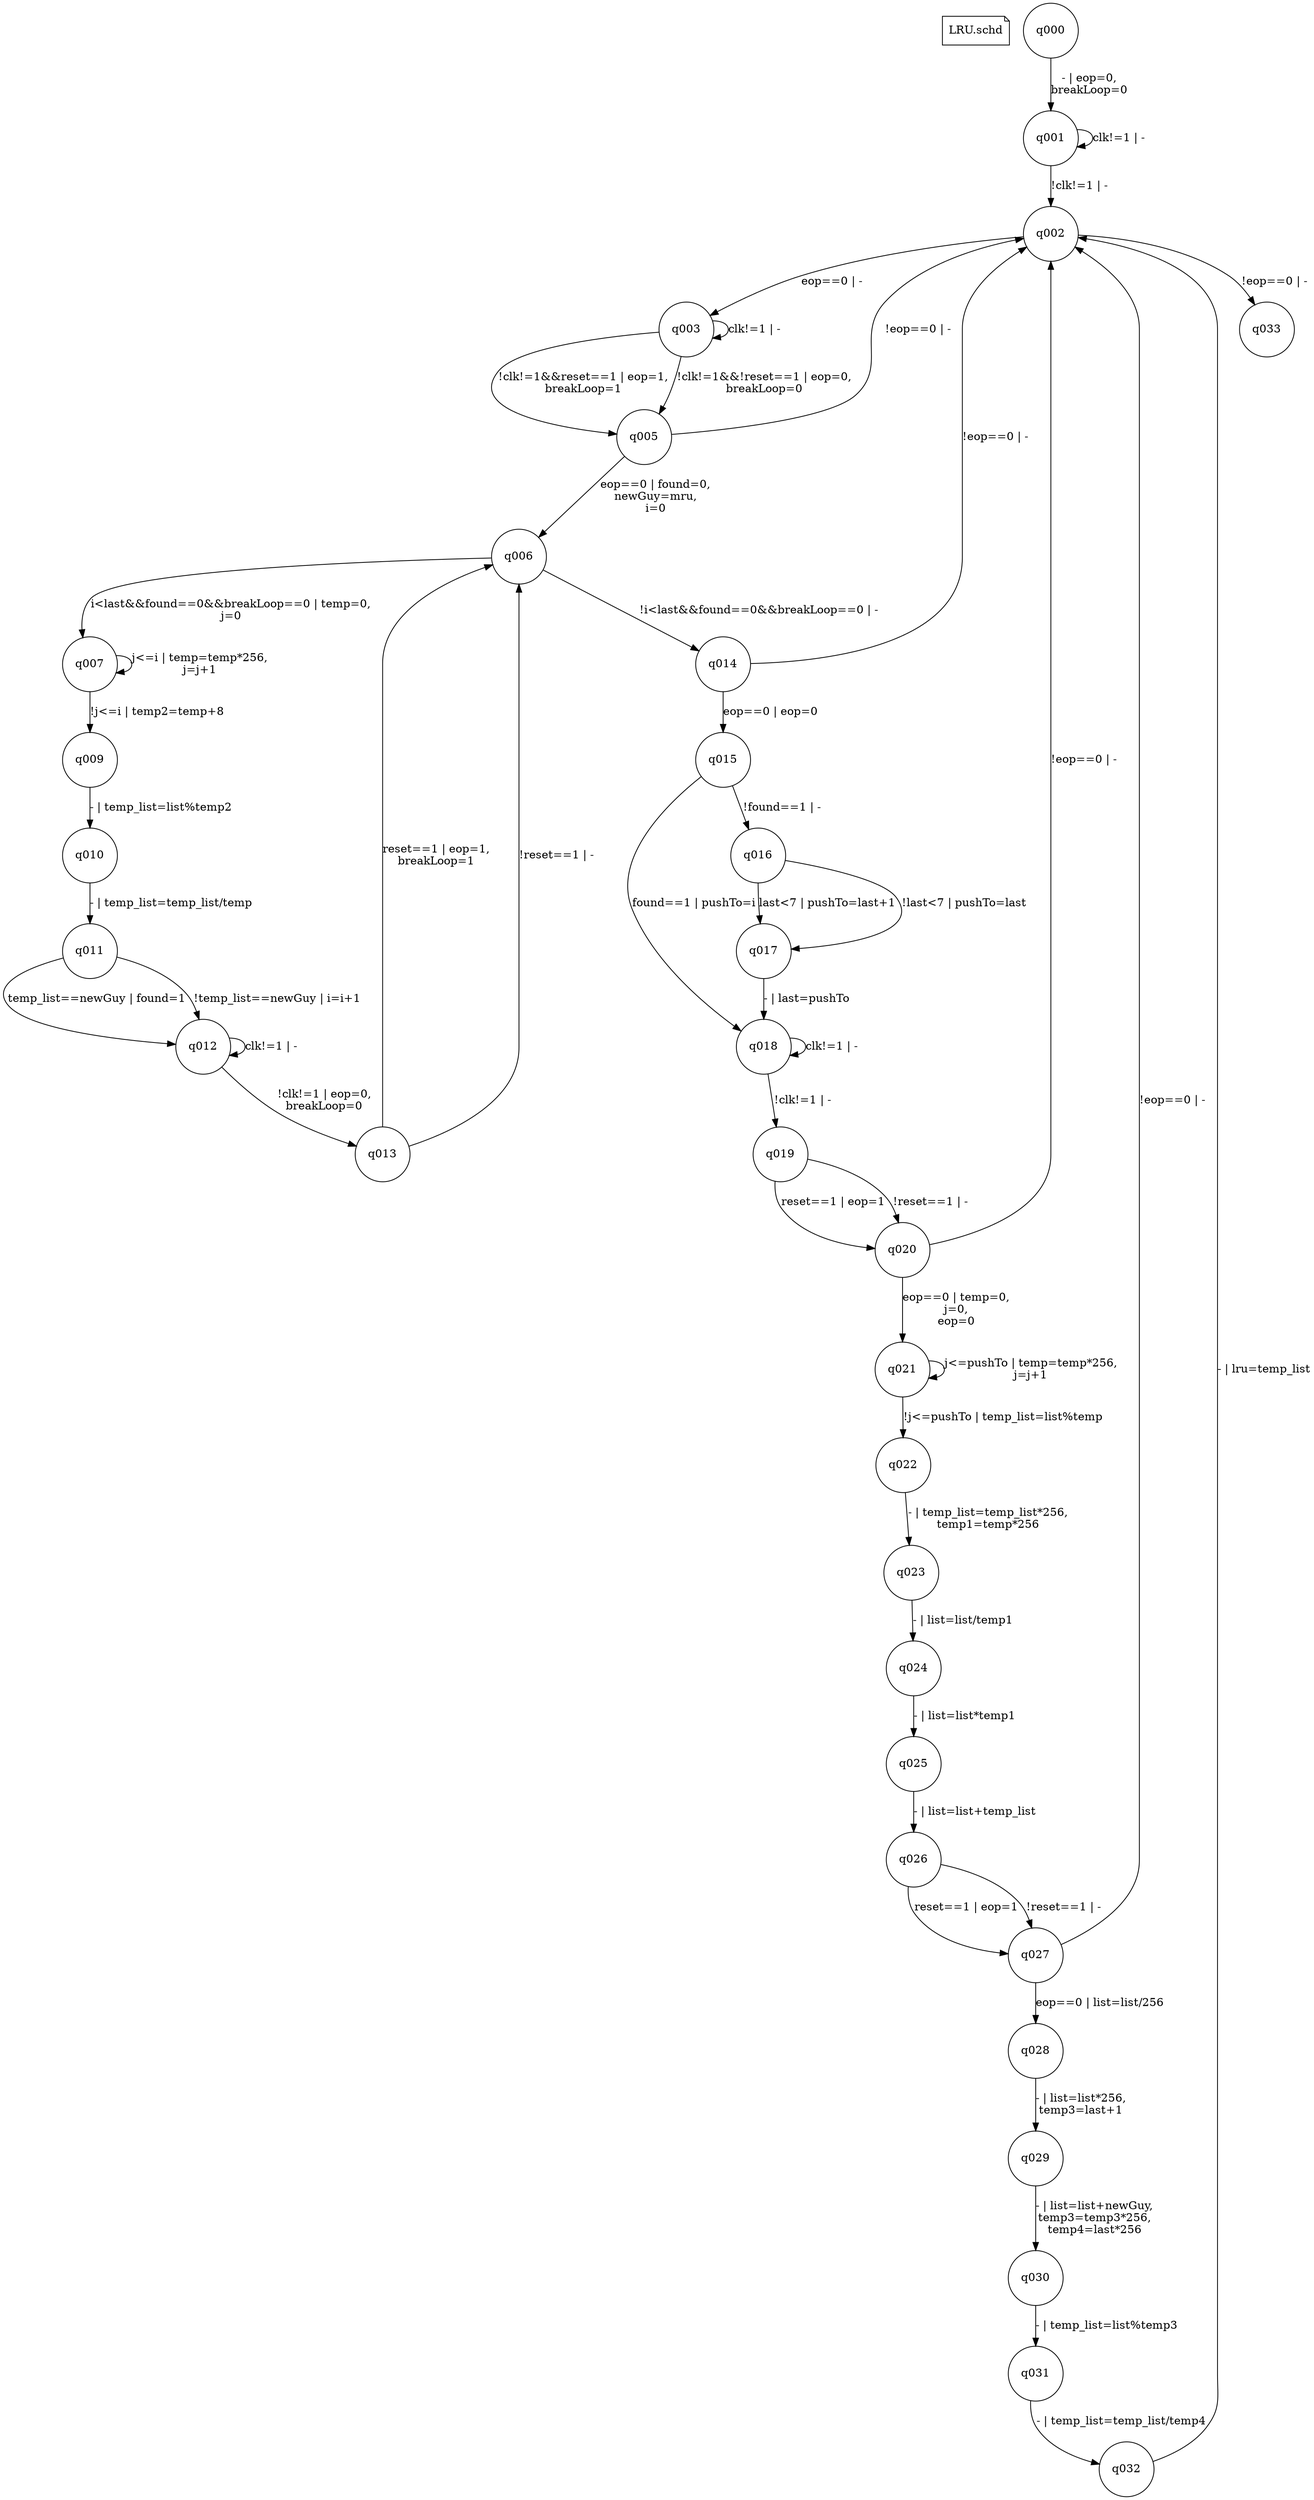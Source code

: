 digraph fsmdIndot {

"LRU.schd" [shape=note];
q000 [shape=circle];
q001 [shape=circle];
q000 -> q001 [label="- | eop=0,\nbreakLoop=0"];
q001 [shape=circle];
q001 [shape=circle];
q001 -> q001 [label="clk!=1 | -"];
q002 [shape=circle];
q001 -> q002 [label="!clk!=1 | -"];
q002 [shape=circle];
q003 [shape=circle];
q002 -> q003 [label="eop==0 | -"];
q033 [shape=circle];
q002 -> q033 [label="!eop==0 | -"];
q003 [shape=circle];
q003 [shape=circle];
q003 -> q003 [label="clk!=1 | -"];
q005 [shape=circle];
q003 -> q005 [label="!clk!=1&&reset==1 | eop=1,\nbreakLoop=1"];
q005 [shape=circle];
q003 -> q005 [label="!clk!=1&&!reset==1 | eop=0,\nbreakLoop=0"];
q005 [shape=circle];
q006 [shape=circle];
q005 -> q006 [label="eop==0 | found=0,\nnewGuy=mru,\ni=0"];
q002 [shape=circle];
q005 -> q002 [label="!eop==0 | -"];
q006 [shape=circle];
q007 [shape=circle];
q006 -> q007 [label="i<last&&found==0&&breakLoop==0 | temp=0,\nj=0"];
q014 [shape=circle];
q006 -> q014 [label="!i<last&&found==0&&breakLoop==0 | -"];
q007 [shape=circle];
q007 [shape=circle];
q007 -> q007 [label="j<=i | temp=temp*256,\nj=j+1"];
q009 [shape=circle];
q007 -> q009 [label="!j<=i | temp2=temp+8"];
q009 [shape=circle];
q010 [shape=circle];
q009 -> q010 [label="- | temp_list=list%temp2"];
q010 [shape=circle];
q011 [shape=circle];
q010 -> q011 [label="- | temp_list=temp_list/temp"];
q011 [shape=circle];
q012 [shape=circle];
q011 -> q012 [label="temp_list==newGuy | found=1"];
q012 [shape=circle];
q011 -> q012 [label="!temp_list==newGuy | i=i+1"];
q012 [shape=circle];
q012 [shape=circle];
q012 -> q012 [label="clk!=1 | -"];
q013 [shape=circle];
q012 -> q013 [label="!clk!=1 | eop=0,\nbreakLoop=0"];
q013 [shape=circle];
q006 [shape=circle];
q013 -> q006 [label="reset==1 | eop=1,\nbreakLoop=1"];
q006 [shape=circle];
q013 -> q006 [label="!reset==1 | -"];
q014 [shape=circle];
q015 [shape=circle];
q014 -> q015 [label="eop==0 | eop=0"];
q002 [shape=circle];
q014 -> q002 [label="!eop==0 | -"];
q015 [shape=circle];
q018 [shape=circle];
q015 -> q018 [label="found==1 | pushTo=i"];
q016 [shape=circle];
q015 -> q016 [label="!found==1 | -"];
q016 [shape=circle];
q017 [shape=circle];
q016 -> q017 [label="last<7 | pushTo=last+1"];
q017 [shape=circle];
q016 -> q017 [label="!last<7 | pushTo=last"];
q017 [shape=circle];
q018 [shape=circle];
q017 -> q018 [label="- | last=pushTo"];
q018 [shape=circle];
q018 [shape=circle];
q018 -> q018 [label="clk!=1 | -"];
q019 [shape=circle];
q018 -> q019 [label="!clk!=1 | -"];
q019 [shape=circle];
q020 [shape=circle];
q019 -> q020 [label="reset==1 | eop=1"];
q020 [shape=circle];
q019 -> q020 [label="!reset==1 | -"];
q020 [shape=circle];
q021 [shape=circle];
q020 -> q021 [label="eop==0 | temp=0,\nj=0,\neop=0"];
q002 [shape=circle];
q020 -> q002 [label="!eop==0 | -"];
q021 [shape=circle];
q021 [shape=circle];
q021 -> q021 [label="j<=pushTo | temp=temp*256,\nj=j+1"];
q022 [shape=circle];
q021 -> q022 [label="!j<=pushTo | temp_list=list%temp"];
q022 [shape=circle];
q023 [shape=circle];
q022 -> q023 [label="- | temp_list=temp_list*256,\ntemp1=temp*256"];
q023 [shape=circle];
q024 [shape=circle];
q023 -> q024 [label="- | list=list/temp1"];
q024 [shape=circle];
q025 [shape=circle];
q024 -> q025 [label="- | list=list*temp1"];
q025 [shape=circle];
q026 [shape=circle];
q025 -> q026 [label="- | list=list+temp_list"];
q026 [shape=circle];
q027 [shape=circle];
q026 -> q027 [label="reset==1 | eop=1"];
q027 [shape=circle];
q026 -> q027 [label="!reset==1 | -"];
q027 [shape=circle];
q028 [shape=circle];
q027 -> q028 [label="eop==0 | list=list/256"];
q002 [shape=circle];
q027 -> q002 [label="!eop==0 | -"];
q028 [shape=circle];
q029 [shape=circle];
q028 -> q029 [label="- | list=list*256,\ntemp3=last+1"];
q029 [shape=circle];
q030 [shape=circle];
q029 -> q030 [label="- | list=list+newGuy,\ntemp3=temp3*256,\ntemp4=last*256"];
q030 [shape=circle];
q031 [shape=circle];
q030 -> q031 [label="- | temp_list=list%temp3"];
q031 [shape=circle];
q032 [shape=circle];
q031 -> q032 [label="- | temp_list=temp_list/temp4"];
q032 [shape=circle];
q002 [shape=circle];
q032 -> q002 [label="- | lru=temp_list"];

}
